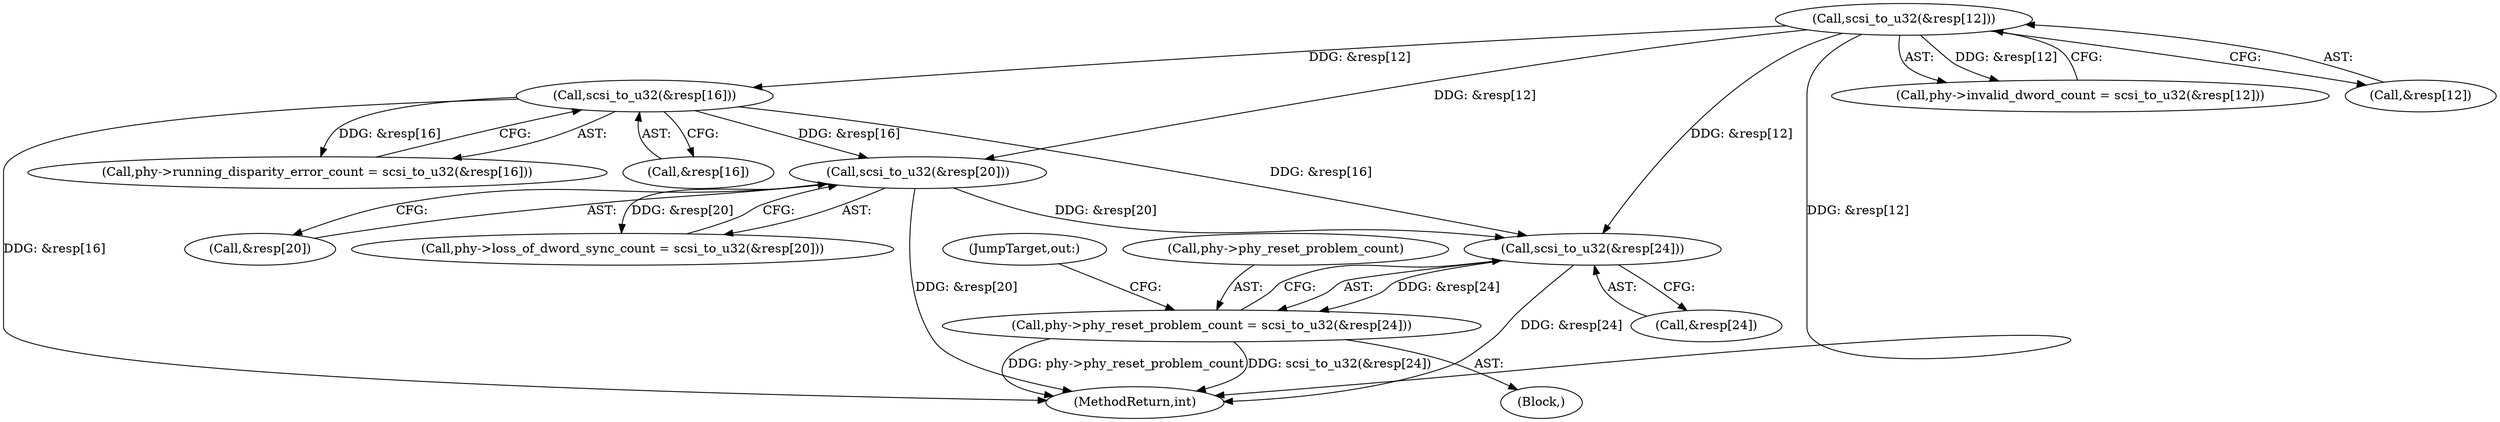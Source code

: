 digraph "0_linux_4a491b1ab11ca0556d2fda1ff1301e862a2d44c4@array" {
"1000198" [label="(Call,scsi_to_u32(&resp[24]))"];
"1000171" [label="(Call,scsi_to_u32(&resp[12]))"];
"1000189" [label="(Call,scsi_to_u32(&resp[20]))"];
"1000180" [label="(Call,scsi_to_u32(&resp[16]))"];
"1000194" [label="(Call,phy->phy_reset_problem_count = scsi_to_u32(&resp[24]))"];
"1000171" [label="(Call,scsi_to_u32(&resp[12]))"];
"1000185" [label="(Call,phy->loss_of_dword_sync_count = scsi_to_u32(&resp[20]))"];
"1000198" [label="(Call,scsi_to_u32(&resp[24]))"];
"1000210" [label="(MethodReturn,int)"];
"1000167" [label="(Call,phy->invalid_dword_count = scsi_to_u32(&resp[12]))"];
"1000176" [label="(Call,phy->running_disparity_error_count = scsi_to_u32(&resp[16]))"];
"1000181" [label="(Call,&resp[16])"];
"1000102" [label="(Block,)"];
"1000194" [label="(Call,phy->phy_reset_problem_count = scsi_to_u32(&resp[24]))"];
"1000203" [label="(JumpTarget,out:)"];
"1000199" [label="(Call,&resp[24])"];
"1000189" [label="(Call,scsi_to_u32(&resp[20]))"];
"1000190" [label="(Call,&resp[20])"];
"1000195" [label="(Call,phy->phy_reset_problem_count)"];
"1000180" [label="(Call,scsi_to_u32(&resp[16]))"];
"1000172" [label="(Call,&resp[12])"];
"1000198" -> "1000194"  [label="AST: "];
"1000198" -> "1000199"  [label="CFG: "];
"1000199" -> "1000198"  [label="AST: "];
"1000194" -> "1000198"  [label="CFG: "];
"1000198" -> "1000210"  [label="DDG: &resp[24]"];
"1000198" -> "1000194"  [label="DDG: &resp[24]"];
"1000171" -> "1000198"  [label="DDG: &resp[12]"];
"1000189" -> "1000198"  [label="DDG: &resp[20]"];
"1000180" -> "1000198"  [label="DDG: &resp[16]"];
"1000171" -> "1000167"  [label="AST: "];
"1000171" -> "1000172"  [label="CFG: "];
"1000172" -> "1000171"  [label="AST: "];
"1000167" -> "1000171"  [label="CFG: "];
"1000171" -> "1000210"  [label="DDG: &resp[12]"];
"1000171" -> "1000167"  [label="DDG: &resp[12]"];
"1000171" -> "1000180"  [label="DDG: &resp[12]"];
"1000171" -> "1000189"  [label="DDG: &resp[12]"];
"1000189" -> "1000185"  [label="AST: "];
"1000189" -> "1000190"  [label="CFG: "];
"1000190" -> "1000189"  [label="AST: "];
"1000185" -> "1000189"  [label="CFG: "];
"1000189" -> "1000210"  [label="DDG: &resp[20]"];
"1000189" -> "1000185"  [label="DDG: &resp[20]"];
"1000180" -> "1000189"  [label="DDG: &resp[16]"];
"1000180" -> "1000176"  [label="AST: "];
"1000180" -> "1000181"  [label="CFG: "];
"1000181" -> "1000180"  [label="AST: "];
"1000176" -> "1000180"  [label="CFG: "];
"1000180" -> "1000210"  [label="DDG: &resp[16]"];
"1000180" -> "1000176"  [label="DDG: &resp[16]"];
"1000194" -> "1000102"  [label="AST: "];
"1000195" -> "1000194"  [label="AST: "];
"1000203" -> "1000194"  [label="CFG: "];
"1000194" -> "1000210"  [label="DDG: phy->phy_reset_problem_count"];
"1000194" -> "1000210"  [label="DDG: scsi_to_u32(&resp[24])"];
}
